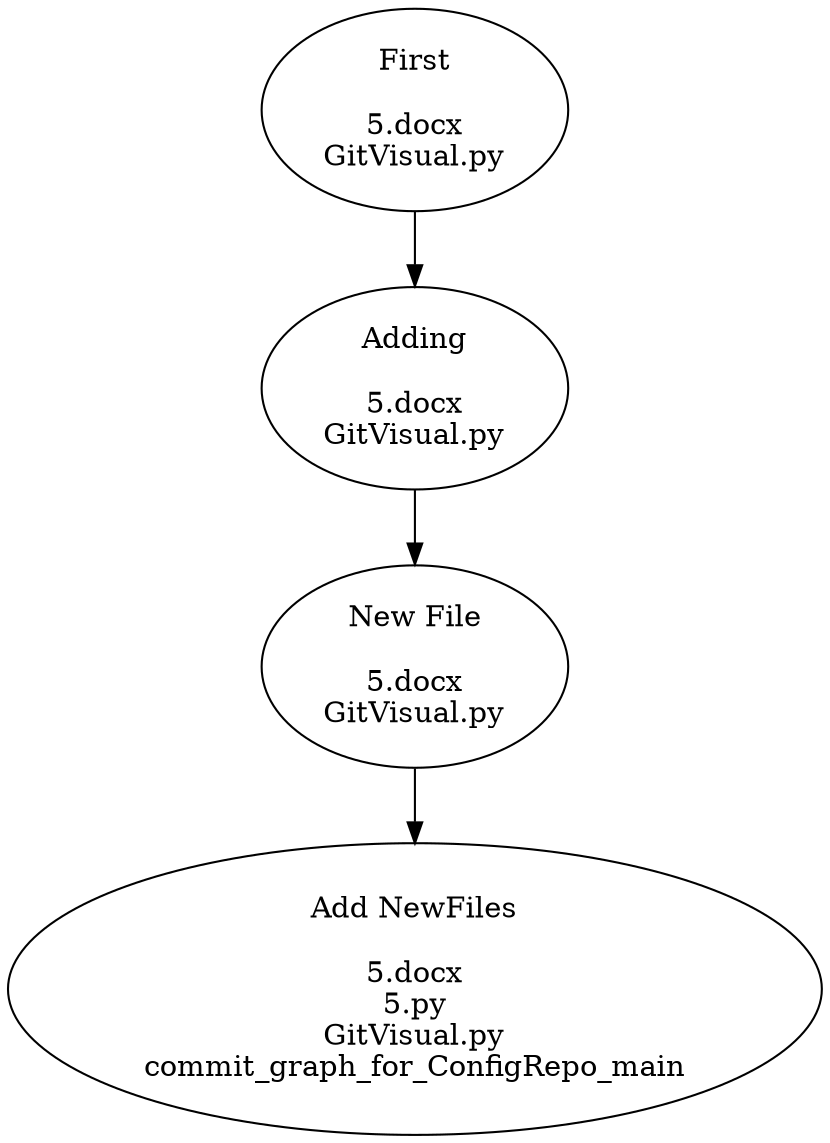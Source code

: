 // Commits graph for ConfigRepo, branch main
strict digraph {
	"First

5.docx
GitVisual.py" -> "Adding

5.docx
GitVisual.py"
	"Adding

5.docx
GitVisual.py" -> "New File

5.docx
GitVisual.py"
	"New File

5.docx
GitVisual.py" -> "Add NewFiles

5.docx
5.py
GitVisual.py
commit_graph_for_ConfigRepo_main"
}

